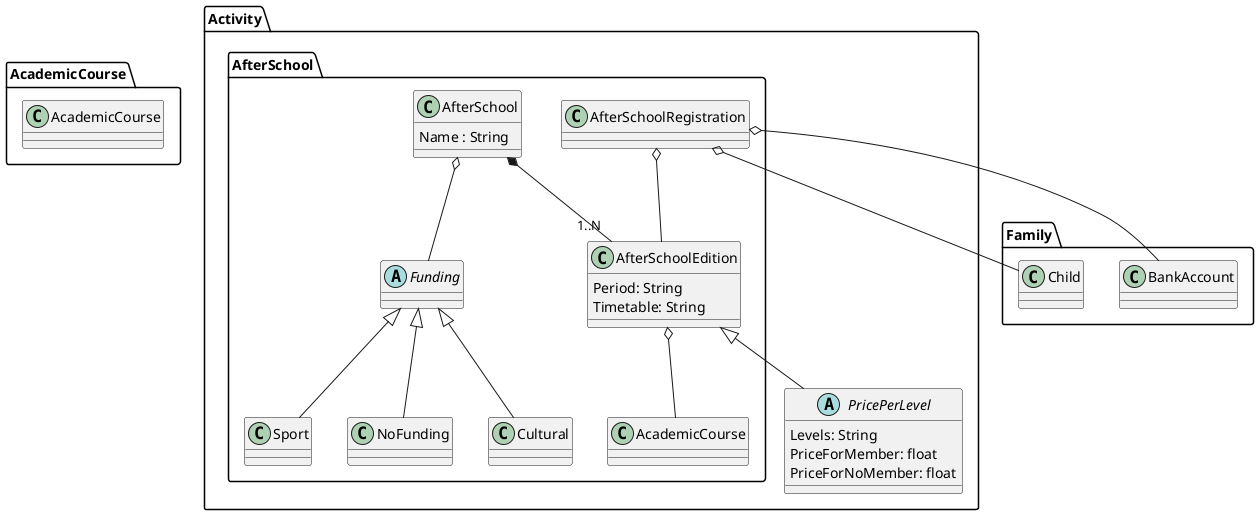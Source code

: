 @startuml
package AcademicCourse{
  class AcademicCourse
}
package Activity{
    package AfterSchool{

        class AfterSchool{
            Name : String
        }
        class AfterSchoolEdition{
            Period: String
            Timetable: String
        }
        class AfterSchoolRegistration

        AfterSchool *-- "1..N" AfterSchoolEdition: ""
        AfterSchoolEdition o-- AcademicCourse

        AfterSchoolRegistration o-- AfterSchoolEdition

        abstract class Funding
        class Cultural
        class Sport
        class NoFunding
        Funding <|-- Cultural
        Funding <|-- Sport
        Funding <|-- NoFunding

          AfterSchool o-- Funding
    }
    abstract class PricePerLevel{
        Levels: String
        PriceForMember: float
        PriceForNoMember: float
    }

    AfterSchoolEdition <|-- PricePerLevel
}
package Family{
    class Child
    class BankAccount
}
AfterSchoolRegistration o-- Child
AfterSchoolRegistration o-- BankAccount

@enduml